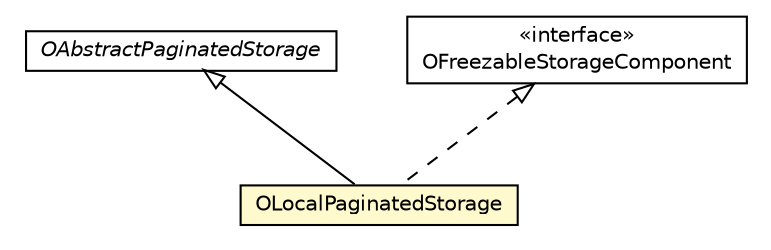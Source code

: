 #!/usr/local/bin/dot
#
# Class diagram 
# Generated by UMLGraph version R5_6-24-gf6e263 (http://www.umlgraph.org/)
#

digraph G {
	edge [fontname="Helvetica",fontsize=10,labelfontname="Helvetica",labelfontsize=10];
	node [fontname="Helvetica",fontsize=10,shape=plaintext];
	nodesep=0.25;
	ranksep=0.5;
	// com.orientechnologies.orient.core.storage.impl.local.OAbstractPaginatedStorage
	c2321793 [label=<<table title="com.orientechnologies.orient.core.storage.impl.local.OAbstractPaginatedStorage" border="0" cellborder="1" cellspacing="0" cellpadding="2" port="p" href="../OAbstractPaginatedStorage.html">
		<tr><td><table border="0" cellspacing="0" cellpadding="1">
<tr><td align="center" balign="center"><font face="Helvetica-Oblique"> OAbstractPaginatedStorage </font></td></tr>
		</table></td></tr>
		</table>>, URL="../OAbstractPaginatedStorage.html", fontname="Helvetica", fontcolor="black", fontsize=10.0];
	// com.orientechnologies.orient.core.storage.impl.local.OFreezableStorageComponent
	c2321795 [label=<<table title="com.orientechnologies.orient.core.storage.impl.local.OFreezableStorageComponent" border="0" cellborder="1" cellspacing="0" cellpadding="2" port="p" href="../OFreezableStorageComponent.html">
		<tr><td><table border="0" cellspacing="0" cellpadding="1">
<tr><td align="center" balign="center"> &#171;interface&#187; </td></tr>
<tr><td align="center" balign="center"> OFreezableStorageComponent </td></tr>
		</table></td></tr>
		</table>>, URL="../OFreezableStorageComponent.html", fontname="Helvetica", fontcolor="black", fontsize=10.0];
	// com.orientechnologies.orient.core.storage.impl.local.paginated.OLocalPaginatedStorage
	c2321806 [label=<<table title="com.orientechnologies.orient.core.storage.impl.local.paginated.OLocalPaginatedStorage" border="0" cellborder="1" cellspacing="0" cellpadding="2" port="p" bgcolor="lemonChiffon" href="./OLocalPaginatedStorage.html">
		<tr><td><table border="0" cellspacing="0" cellpadding="1">
<tr><td align="center" balign="center"> OLocalPaginatedStorage </td></tr>
		</table></td></tr>
		</table>>, URL="./OLocalPaginatedStorage.html", fontname="Helvetica", fontcolor="black", fontsize=10.0];
	//com.orientechnologies.orient.core.storage.impl.local.paginated.OLocalPaginatedStorage extends com.orientechnologies.orient.core.storage.impl.local.OAbstractPaginatedStorage
	c2321793:p -> c2321806:p [dir=back,arrowtail=empty];
	//com.orientechnologies.orient.core.storage.impl.local.paginated.OLocalPaginatedStorage implements com.orientechnologies.orient.core.storage.impl.local.OFreezableStorageComponent
	c2321795:p -> c2321806:p [dir=back,arrowtail=empty,style=dashed];
}

